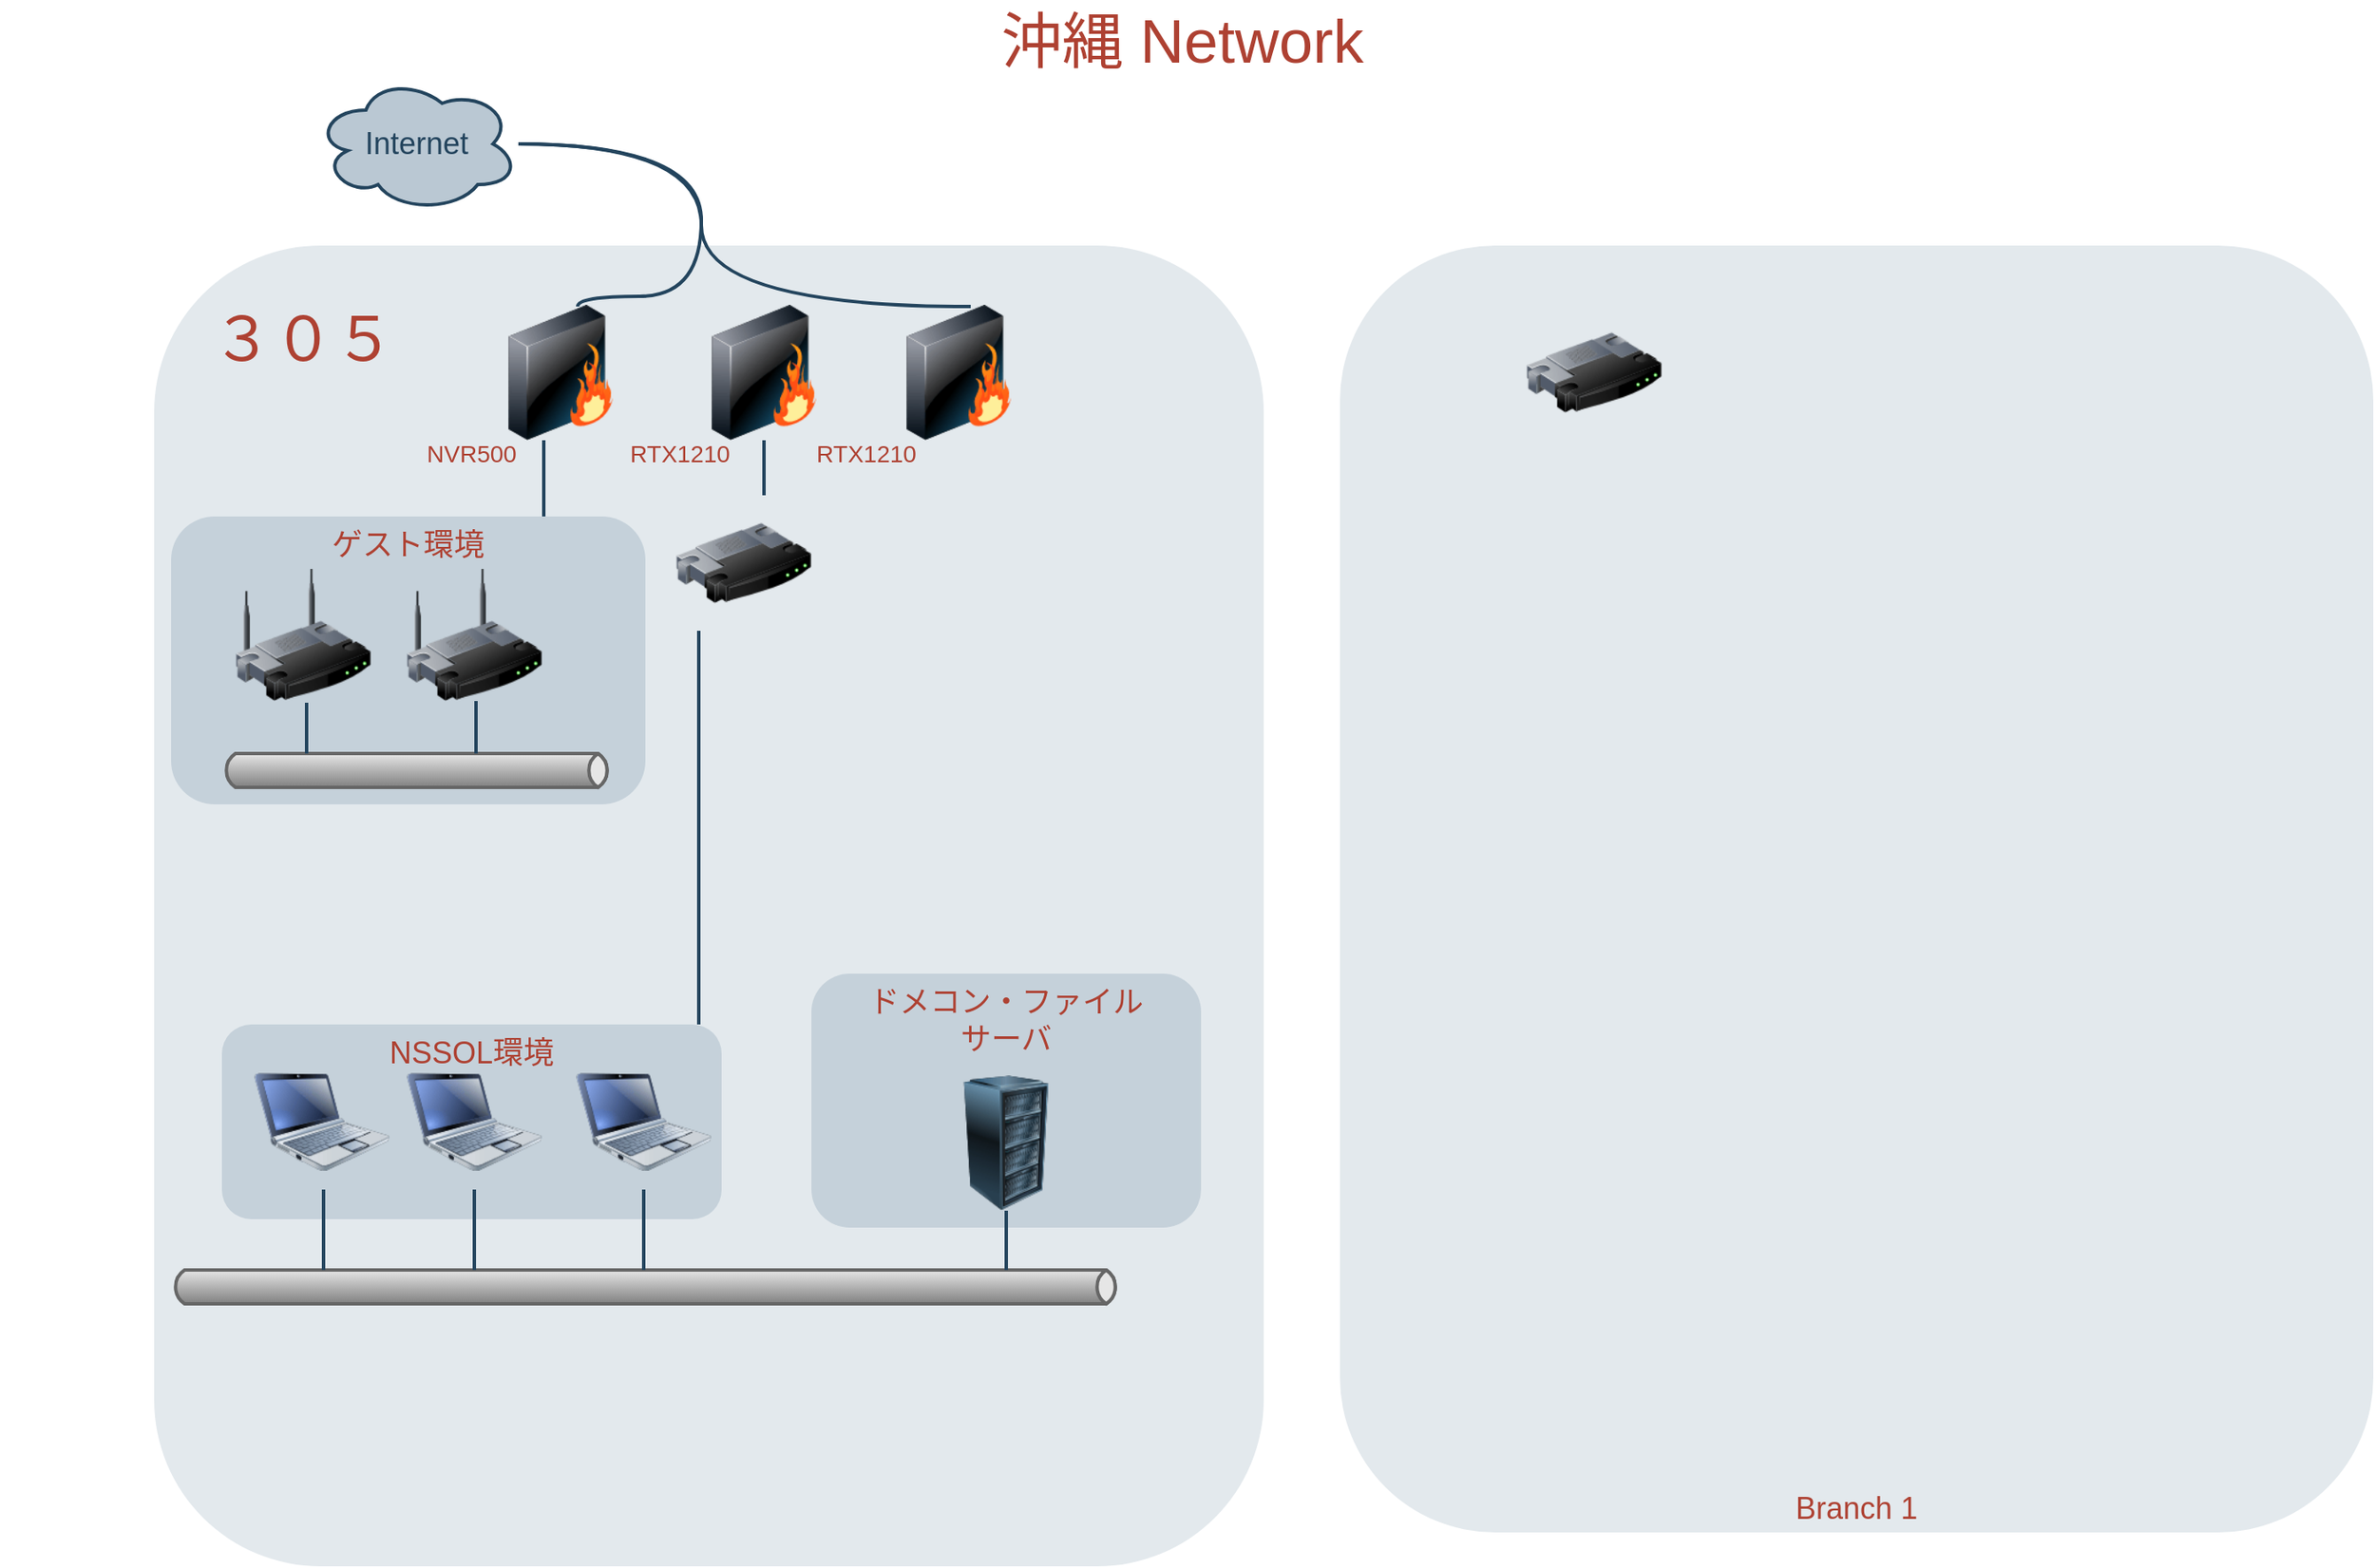 <mxfile version="13.7.3" type="github">
  <diagram id="a45cf8ec-cd66-6f27-3ac3-be6e809c9e4a" name="Page-1">
    <mxGraphModel dx="1422" dy="802" grid="1" gridSize="10" guides="1" tooltips="1" connect="1" arrows="1" fold="1" page="1" pageScale="1" pageWidth="827" pageHeight="1169" background="#ffffff" math="0" shadow="0">
      <root>
        <mxCell id="0" />
        <mxCell id="1" parent="0" />
        <mxCell id="3" value="" style="rounded=1;whiteSpace=wrap;html=1;shadow=0;strokeColor=none;fillColor=#BAC8D3;gradientColor=none;fontSize=18;fontColor=#F08705;opacity=40;fontStyle=0;strokeWidth=3;" parent="1" vertex="1">
          <mxGeometry x="220" y="160" width="655" height="780" as="geometry" />
        </mxCell>
        <mxCell id="sYRH1KBw7pVgnMUkZbS4-179" value="&lt;span style=&quot;line-height: 17.182px&quot;&gt;ゲスト環境&lt;/span&gt;" style="rounded=1;whiteSpace=wrap;html=1;shadow=0;strokeColor=none;fillColor=#BAC8D3;gradientColor=none;fontSize=18;fontColor=#AE4132;verticalAlign=top;fontStyle=0;opacity=70;strokeWidth=3;" vertex="1" parent="1">
          <mxGeometry x="230" y="320" width="280" height="170" as="geometry" />
        </mxCell>
        <mxCell id="6" value="&lt;span style=&quot;line-height: 17.182px&quot;&gt;NSSOL環境&lt;/span&gt;" style="rounded=1;whiteSpace=wrap;html=1;shadow=0;strokeColor=none;fillColor=#BAC8D3;gradientColor=none;fontSize=18;fontColor=#AE4132;verticalAlign=top;fontStyle=0;opacity=70;strokeWidth=3;" parent="1" vertex="1">
          <mxGeometry x="260" y="620" width="295" height="115" as="geometry" />
        </mxCell>
        <mxCell id="7" value="ドメコン・ファイル&lt;br&gt;サーバ" style="rounded=1;whiteSpace=wrap;html=1;shadow=0;strokeColor=none;fillColor=#BAC8D3;gradientColor=none;fontSize=18;fontColor=#AE4132;verticalAlign=top;fontStyle=0;opacity=70;strokeWidth=3;" parent="1" vertex="1">
          <mxGeometry x="608" y="590" width="230" height="150" as="geometry" />
        </mxCell>
        <mxCell id="15" value="Branch 1" style="rounded=1;whiteSpace=wrap;html=1;shadow=0;strokeColor=none;fillColor=#BAC8D3;gradientColor=none;fontSize=18;fontColor=#AE4132;verticalAlign=bottom;fontStyle=0;opacity=40;strokeWidth=3;" parent="1" vertex="1">
          <mxGeometry x="920" y="160" width="610" height="760" as="geometry" />
        </mxCell>
        <mxCell id="sYRH1KBw7pVgnMUkZbS4-173" style="edgeStyle=orthogonalEdgeStyle;rounded=0;orthogonalLoop=1;jettySize=auto;html=1;exitX=0.31;exitY=0.8;exitDx=0;exitDy=0;exitPerimeter=0;" edge="1" parent="1" source="19">
          <mxGeometry relative="1" as="geometry">
            <mxPoint x="360" y="90" as="targetPoint" />
          </mxGeometry>
        </mxCell>
        <mxCell id="19" value="Internet" style="ellipse;shape=cloud;whiteSpace=wrap;html=1;shadow=0;strokeColor=#23445D;fillColor=#BAC8D3;gradientColor=none;fontSize=18;fontColor=#23445D;gradientDirection=north;fontStyle=0;strokeWidth=2;" parent="1" vertex="1">
          <mxGeometry x="315" y="60" width="120" height="80" as="geometry" />
        </mxCell>
        <mxCell id="36" value="" style="image;html=1;image=img/lib/clip_art/computers/Netbook_128x128.png;shadow=0;strokeColor=#000000;fillColor=#FFFFFF;gradientColor=none;fontSize=18;fontColor=#F08705;fontStyle=0" parent="1" vertex="1">
          <mxGeometry x="279" y="637.5" width="80" height="80" as="geometry" />
        </mxCell>
        <mxCell id="37" value="" style="image;html=1;image=img/lib/clip_art/computers/Netbook_128x128.png;shadow=0;strokeColor=#000000;fillColor=#FFFFFF;gradientColor=none;fontSize=18;fontColor=#F08705;fontStyle=0" parent="1" vertex="1">
          <mxGeometry x="369" y="637.5" width="80" height="80" as="geometry" />
        </mxCell>
        <mxCell id="38" value="" style="image;html=1;image=img/lib/clip_art/computers/Netbook_128x128.png;shadow=0;strokeColor=#000000;fillColor=#FFFFFF;gradientColor=none;fontSize=18;fontColor=#F08705;fontStyle=0" parent="1" vertex="1">
          <mxGeometry x="469" y="637.5" width="80" height="80" as="geometry" />
        </mxCell>
        <mxCell id="39" value="" style="image;html=1;image=img/lib/clip_art/computers/Server_Rack_128x128.png;shadow=0;strokeColor=#000000;fillColor=#FFFFFF;gradientColor=none;fontSize=18;fontColor=#F08705;fontStyle=0" parent="1" vertex="1">
          <mxGeometry x="683" y="650" width="80" height="80" as="geometry" />
        </mxCell>
        <mxCell id="48" value="" style="strokeWidth=2;strokeColor=#666666;dashed=0;align=center;html=1;fontSize=8;shape=mxgraph.eip.messageChannel;shadow=0;fillColor=#FFFFFF;gradientColor=none;fontColor=#F08705;fontStyle=0" parent="1" vertex="1">
          <mxGeometry x="230" y="765" width="560" height="20" as="geometry" />
        </mxCell>
        <mxCell id="53" value="" style="image;html=1;image=img/lib/clip_art/networking/Router_128x128.png;shadow=0;strokeColor=#000000;fillColor=#FFFFFF;gradientColor=none;fontSize=18;fontColor=#F08705;fontStyle=0" parent="1" vertex="1">
          <mxGeometry x="528" y="307.5" width="80" height="80" as="geometry" />
        </mxCell>
        <mxCell id="55" value="" style="image;html=1;image=img/lib/clip_art/networking/Wireless_Router_128x128.png;shadow=0;strokeColor=#000000;fillColor=#FFFFFF;gradientColor=none;fontSize=18;fontColor=#F08705;fontStyle=0" parent="1" vertex="1">
          <mxGeometry x="268" y="350" width="80" height="80" as="geometry" />
        </mxCell>
        <mxCell id="82" value="" style="image;html=1;image=img/lib/clip_art/networking/Firewall_128x128.png;shadow=0;strokeColor=#000000;fillColor=#FFFFFF;gradientColor=none;fontSize=18;fontColor=#F08705;fontStyle=0" parent="1" vertex="1">
          <mxGeometry x="420" y="195" width="80" height="80" as="geometry" />
        </mxCell>
        <mxCell id="95" value="" style="edgeStyle=elbowEdgeStyle;strokeWidth=2;rounded=0;endArrow=none;startArrow=none;startSize=10;endSize=10;dashed=0;html=1;strokeColor=#23445D;fontSize=18;fontColor=#F08705;startFill=0;endFill=0;fontStyle=0" parent="1" source="37" target="48" edge="1">
          <mxGeometry relative="1" as="geometry">
            <mxPoint x="300" y="735" as="sourcePoint" />
            <mxPoint x="300" y="775" as="targetPoint" />
          </mxGeometry>
        </mxCell>
        <mxCell id="96" value="" style="edgeStyle=elbowEdgeStyle;strokeWidth=2;rounded=0;endArrow=none;startArrow=none;startSize=10;endSize=10;dashed=0;html=1;strokeColor=#23445D;fontSize=18;fontColor=#F08705;startFill=0;endFill=0;fontStyle=0" parent="1" source="38" target="48" edge="1">
          <mxGeometry relative="1" as="geometry">
            <mxPoint x="310" y="745" as="sourcePoint" />
            <mxPoint x="310" y="785" as="targetPoint" />
          </mxGeometry>
        </mxCell>
        <mxCell id="97" value="" style="edgeStyle=elbowEdgeStyle;strokeWidth=2;rounded=0;endArrow=none;startArrow=none;startSize=10;endSize=10;dashed=0;html=1;strokeColor=#23445D;fontSize=18;fontColor=#F08705;startFill=0;endFill=0;fontStyle=0" parent="1" source="39" target="48" edge="1">
          <mxGeometry relative="1" as="geometry">
            <mxPoint x="490" y="735" as="sourcePoint" />
            <mxPoint x="490" y="775" as="targetPoint" />
          </mxGeometry>
        </mxCell>
        <mxCell id="103" value="" style="edgeStyle=elbowEdgeStyle;strokeWidth=2;rounded=0;endArrow=none;startArrow=none;startSize=10;endSize=10;dashed=0;html=1;strokeColor=#23445D;fontSize=18;fontColor=#F08705;startFill=0;endFill=0;fontStyle=0;exitX=0.5;exitY=1;exitDx=0;exitDy=0;" parent="1" source="sYRH1KBw7pVgnMUkZbS4-178" target="53" edge="1">
          <mxGeometry relative="1" as="geometry">
            <mxPoint x="775" y="604" as="sourcePoint" />
            <mxPoint x="775" y="644" as="targetPoint" />
          </mxGeometry>
        </mxCell>
        <mxCell id="120" value="" style="edgeStyle=elbowEdgeStyle;strokeWidth=2;rounded=0;endArrow=none;startArrow=none;startSize=10;endSize=10;dashed=0;html=1;strokeColor=#23445D;fontSize=18;fontColor=#F08705;startFill=0;endFill=0;fontStyle=0" parent="1" source="6" target="53" edge="1">
          <mxGeometry relative="1" as="geometry">
            <mxPoint x="489.762" y="564.476" as="sourcePoint" />
            <mxPoint x="489.762" y="603.762" as="targetPoint" />
          </mxGeometry>
        </mxCell>
        <mxCell id="124" style="edgeStyle=orthogonalEdgeStyle;rounded=0;html=1;startArrow=none;startFill=0;endArrow=none;endFill=0;fontSize=18;fontColor=#F08705;strokeColor=#23445D;strokeWidth=2;curved=1;fontStyle=0;exitX=0.588;exitY=0.013;exitDx=0;exitDy=0;exitPerimeter=0;" parent="1" source="sYRH1KBw7pVgnMUkZbS4-174" target="19" edge="1">
          <mxGeometry relative="1" as="geometry">
            <Array as="points">
              <mxPoint x="543" y="196" />
              <mxPoint x="543" y="100" />
            </Array>
            <mxPoint x="915" y="930" as="sourcePoint" />
          </mxGeometry>
        </mxCell>
        <mxCell id="167" value="３０５" style="text;html=1;strokeColor=none;fillColor=none;align=center;verticalAlign=middle;whiteSpace=wrap;overflow=hidden;shadow=0;fontSize=36;fontColor=#AE4132;fontStyle=0" parent="1" vertex="1">
          <mxGeometry x="188" y="160" width="240" height="110" as="geometry" />
        </mxCell>
        <mxCell id="168" value="沖縄 Network" style="text;html=1;strokeColor=none;fillColor=none;align=center;verticalAlign=middle;whiteSpace=wrap;overflow=hidden;shadow=0;fontSize=36;fontColor=#AE4132;fontStyle=0" parent="1" vertex="1">
          <mxGeometry x="137" y="15" width="1380" height="45" as="geometry" />
        </mxCell>
        <mxCell id="171" style="edgeStyle=orthogonalEdgeStyle;rounded=0;jumpStyle=none;html=1;exitX=0;exitY=0.5;entryX=0;entryY=0.5;shadow=0;labelBackgroundColor=none;startArrow=none;startFill=0;endArrow=classic;endFill=1;endSize=6;jettySize=auto;orthogonalLoop=1;strokeColor=#23445D;strokeWidth=2;fillColor=#F08705;fontFamily=Helvetica;fontSize=14;fontColor=#F08705;align=left;fontStyle=0" parent="1" source="168" target="168" edge="1">
          <mxGeometry relative="1" as="geometry" />
        </mxCell>
        <mxCell id="sYRH1KBw7pVgnMUkZbS4-172" value="" style="image;html=1;image=img/lib/clip_art/networking/Router_128x128.png;shadow=0;strokeColor=#000000;fillColor=#FFFFFF;gradientColor=none;fontSize=18;fontColor=#F08705;fontStyle=0" vertex="1" parent="1">
          <mxGeometry x="1030" y="195" width="80" height="80" as="geometry" />
        </mxCell>
        <mxCell id="sYRH1KBw7pVgnMUkZbS4-174" value="" style="image;html=1;image=img/lib/clip_art/networking/Firewall_128x128.png;shadow=0;strokeColor=#000000;fillColor=#FFFFFF;gradientColor=none;fontSize=18;fontColor=#F08705;fontStyle=0" vertex="1" parent="1">
          <mxGeometry x="655" y="195" width="80" height="80" as="geometry" />
        </mxCell>
        <mxCell id="sYRH1KBw7pVgnMUkZbS4-175" style="edgeStyle=orthogonalEdgeStyle;rounded=0;html=1;startArrow=none;startFill=0;endArrow=none;endFill=0;fontSize=18;fontColor=#F08705;strokeColor=#23445D;strokeWidth=2;curved=1;fontStyle=0;" edge="1" parent="1" target="19">
          <mxGeometry relative="1" as="geometry">
            <Array as="points">
              <mxPoint x="470" y="196" />
              <mxPoint x="470" y="190" />
              <mxPoint x="543" y="190" />
              <mxPoint x="543" y="100" />
            </Array>
            <mxPoint x="470" y="196" as="sourcePoint" />
            <mxPoint x="435" y="100" as="targetPoint" />
          </mxGeometry>
        </mxCell>
        <mxCell id="sYRH1KBw7pVgnMUkZbS4-176" value="" style="edgeStyle=elbowEdgeStyle;strokeWidth=2;rounded=0;endArrow=none;startArrow=none;startSize=10;endSize=10;dashed=0;html=1;strokeColor=#23445D;fontSize=18;fontColor=#F08705;startFill=0;endFill=0;fontStyle=0" edge="1" parent="1" source="36" target="48">
          <mxGeometry relative="1" as="geometry">
            <mxPoint x="409" y="717.5" as="sourcePoint" />
            <mxPoint x="409" y="765" as="targetPoint" />
            <Array as="points">
              <mxPoint x="320" y="761" />
            </Array>
          </mxGeometry>
        </mxCell>
        <mxCell id="sYRH1KBw7pVgnMUkZbS4-178" value="" style="image;html=1;image=img/lib/clip_art/networking/Firewall_128x128.png;shadow=0;strokeColor=#000000;fillColor=#FFFFFF;gradientColor=none;fontSize=18;fontColor=#F08705;fontStyle=0" vertex="1" parent="1">
          <mxGeometry x="540" y="195" width="80" height="80" as="geometry" />
        </mxCell>
        <mxCell id="sYRH1KBw7pVgnMUkZbS4-180" value="" style="image;html=1;image=img/lib/clip_art/networking/Wireless_Router_128x128.png;shadow=0;strokeColor=#000000;fillColor=#FFFFFF;gradientColor=none;fontSize=18;fontColor=#F08705;fontStyle=0" vertex="1" parent="1">
          <mxGeometry x="369" y="350" width="80" height="80" as="geometry" />
        </mxCell>
        <mxCell id="sYRH1KBw7pVgnMUkZbS4-181" value="" style="edgeStyle=elbowEdgeStyle;strokeWidth=2;rounded=0;endArrow=none;startArrow=none;startSize=10;endSize=10;dashed=0;html=1;strokeColor=#23445D;fontSize=18;fontColor=#F08705;startFill=0;endFill=0;fontStyle=0;" edge="1" parent="1" target="82">
          <mxGeometry relative="1" as="geometry">
            <mxPoint x="450" y="320" as="sourcePoint" />
            <mxPoint x="542" y="387.5" as="targetPoint" />
            <Array as="points">
              <mxPoint x="450" y="320" />
            </Array>
          </mxGeometry>
        </mxCell>
        <mxCell id="sYRH1KBw7pVgnMUkZbS4-183" value="" style="strokeWidth=2;strokeColor=#666666;dashed=0;align=center;html=1;fontSize=8;shape=mxgraph.eip.messageChannel;shadow=0;fillColor=#FFFFFF;gradientColor=none;fontColor=#F08705;fontStyle=0" vertex="1" parent="1">
          <mxGeometry x="260" y="460" width="230" height="20" as="geometry" />
        </mxCell>
        <mxCell id="sYRH1KBw7pVgnMUkZbS4-185" value="" style="edgeStyle=elbowEdgeStyle;strokeWidth=2;rounded=0;endArrow=none;startArrow=none;startSize=10;endSize=10;dashed=0;html=1;strokeColor=#23445D;fontSize=18;fontColor=#F08705;startFill=0;endFill=0;fontStyle=0;" edge="1" parent="1" target="sYRH1KBw7pVgnMUkZbS4-183">
          <mxGeometry relative="1" as="geometry">
            <mxPoint x="310" y="430" as="sourcePoint" />
            <mxPoint x="287.5" y="539.329" as="targetPoint" />
            <Array as="points">
              <mxPoint x="310" y="430" />
              <mxPoint x="288.5" y="563.5" />
            </Array>
          </mxGeometry>
        </mxCell>
        <mxCell id="sYRH1KBw7pVgnMUkZbS4-186" value="" style="edgeStyle=elbowEdgeStyle;strokeWidth=2;rounded=0;endArrow=none;startArrow=none;startSize=10;endSize=10;dashed=0;html=1;strokeColor=#23445D;fontSize=18;fontColor=#F08705;startFill=0;endFill=0;fontStyle=0;exitX=0.5;exitY=1;exitDx=0;exitDy=0;entryX=0;entryY=0;entryDx=150;entryDy=0;entryPerimeter=0;" edge="1" parent="1" source="sYRH1KBw7pVgnMUkZbS4-180" target="sYRH1KBw7pVgnMUkZbS4-183">
          <mxGeometry relative="1" as="geometry">
            <mxPoint x="320" y="440" as="sourcePoint" />
            <mxPoint x="320" y="470" as="targetPoint" />
            <Array as="points">
              <mxPoint x="410" y="450" />
              <mxPoint x="298.5" y="573.5" />
            </Array>
          </mxGeometry>
        </mxCell>
        <mxCell id="sYRH1KBw7pVgnMUkZbS4-187" value="NVR500" style="text;html=1;strokeColor=none;fillColor=none;align=center;verticalAlign=middle;whiteSpace=wrap;overflow=hidden;shadow=0;fontSize=14;fontColor=#AE4132;fontStyle=0" vertex="1" parent="1">
          <mxGeometry x="367" y="257.5" width="81" height="50" as="geometry" />
        </mxCell>
        <mxCell id="sYRH1KBw7pVgnMUkZbS4-188" value="RTX1210" style="text;html=1;strokeColor=none;fillColor=none;align=center;verticalAlign=middle;whiteSpace=wrap;overflow=hidden;shadow=0;fontSize=14;fontColor=#AE4132;fontStyle=0" vertex="1" parent="1">
          <mxGeometry x="490" y="257.5" width="81" height="50" as="geometry" />
        </mxCell>
        <mxCell id="sYRH1KBw7pVgnMUkZbS4-189" value="RTX1210" style="text;html=1;strokeColor=none;fillColor=none;align=center;verticalAlign=middle;whiteSpace=wrap;overflow=hidden;shadow=0;fontSize=14;fontColor=#AE4132;fontStyle=0" vertex="1" parent="1">
          <mxGeometry x="600" y="257.5" width="81" height="50" as="geometry" />
        </mxCell>
      </root>
    </mxGraphModel>
  </diagram>
</mxfile>
